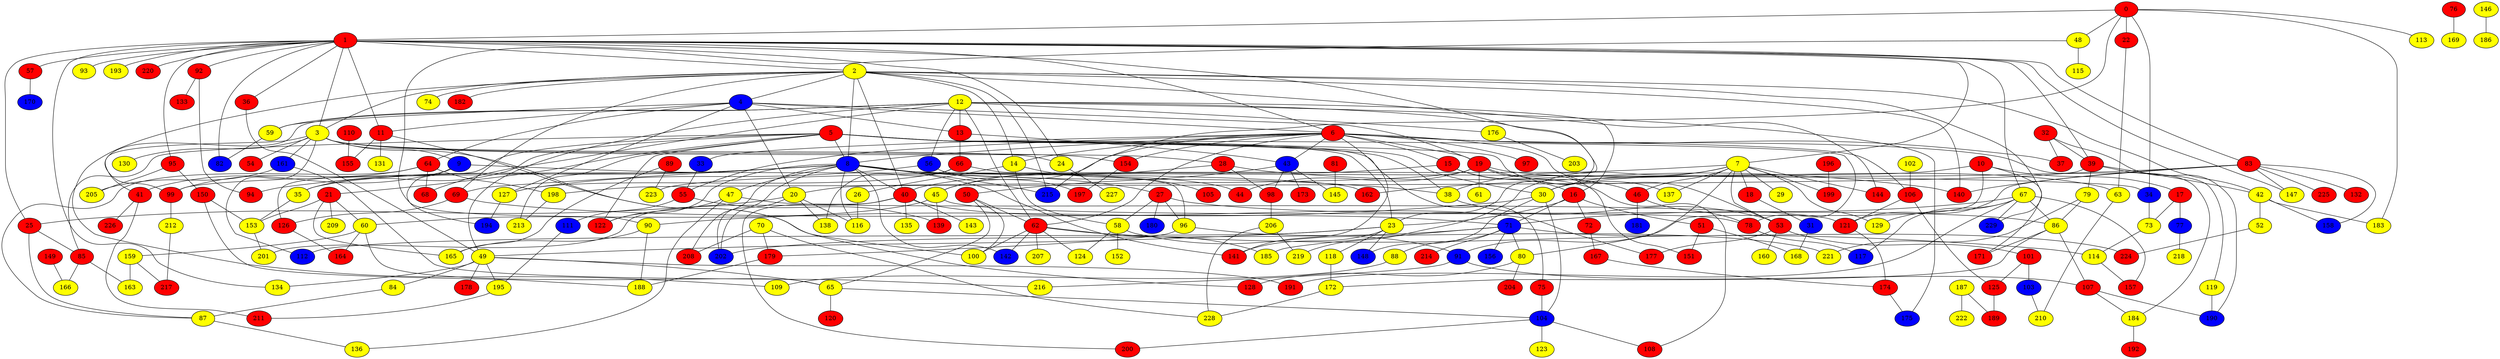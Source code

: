 graph {
0 [style = filled fillcolor = red];
1 [style = filled fillcolor = red];
2 [style = filled fillcolor = yellow];
3 [style = filled fillcolor = yellow];
4 [style = filled fillcolor = blue];
5 [style = filled fillcolor = red];
6 [style = filled fillcolor = red];
7 [style = filled fillcolor = yellow];
8 [style = filled fillcolor = blue];
9 [style = filled fillcolor = blue];
10 [style = filled fillcolor = red];
11 [style = filled fillcolor = red];
12 [style = filled fillcolor = yellow];
13 [style = filled fillcolor = red];
14 [style = filled fillcolor = yellow];
15 [style = filled fillcolor = red];
16 [style = filled fillcolor = red];
17 [style = filled fillcolor = red];
18 [style = filled fillcolor = red];
19 [style = filled fillcolor = red];
20 [style = filled fillcolor = yellow];
21 [style = filled fillcolor = red];
22 [style = filled fillcolor = red];
23 [style = filled fillcolor = yellow];
24 [style = filled fillcolor = yellow];
25 [style = filled fillcolor = red];
26 [style = filled fillcolor = yellow];
27 [style = filled fillcolor = red];
28 [style = filled fillcolor = red];
29 [style = filled fillcolor = yellow];
30 [style = filled fillcolor = yellow];
31 [style = filled fillcolor = blue];
32 [style = filled fillcolor = red];
33 [style = filled fillcolor = blue];
34 [style = filled fillcolor = blue];
35 [style = filled fillcolor = yellow];
36 [style = filled fillcolor = red];
37 [style = filled fillcolor = red];
38 [style = filled fillcolor = yellow];
39 [style = filled fillcolor = red];
40 [style = filled fillcolor = red];
41 [style = filled fillcolor = red];
42 [style = filled fillcolor = yellow];
43 [style = filled fillcolor = blue];
44 [style = filled fillcolor = red];
45 [style = filled fillcolor = yellow];
46 [style = filled fillcolor = red];
47 [style = filled fillcolor = yellow];
48 [style = filled fillcolor = yellow];
49 [style = filled fillcolor = yellow];
50 [style = filled fillcolor = red];
51 [style = filled fillcolor = red];
52 [style = filled fillcolor = yellow];
53 [style = filled fillcolor = red];
54 [style = filled fillcolor = red];
55 [style = filled fillcolor = red];
56 [style = filled fillcolor = blue];
57 [style = filled fillcolor = red];
58 [style = filled fillcolor = yellow];
59 [style = filled fillcolor = yellow];
60 [style = filled fillcolor = yellow];
61 [style = filled fillcolor = yellow];
62 [style = filled fillcolor = red];
63 [style = filled fillcolor = yellow];
64 [style = filled fillcolor = red];
65 [style = filled fillcolor = yellow];
66 [style = filled fillcolor = red];
67 [style = filled fillcolor = yellow];
68 [style = filled fillcolor = red];
69 [style = filled fillcolor = red];
70 [style = filled fillcolor = yellow];
71 [style = filled fillcolor = blue];
72 [style = filled fillcolor = red];
73 [style = filled fillcolor = yellow];
74 [style = filled fillcolor = yellow];
75 [style = filled fillcolor = red];
76 [style = filled fillcolor = red];
77 [style = filled fillcolor = blue];
78 [style = filled fillcolor = red];
79 [style = filled fillcolor = yellow];
80 [style = filled fillcolor = yellow];
81 [style = filled fillcolor = red];
82 [style = filled fillcolor = blue];
83 [style = filled fillcolor = red];
84 [style = filled fillcolor = yellow];
85 [style = filled fillcolor = red];
86 [style = filled fillcolor = yellow];
87 [style = filled fillcolor = yellow];
88 [style = filled fillcolor = yellow];
89 [style = filled fillcolor = red];
90 [style = filled fillcolor = yellow];
91 [style = filled fillcolor = blue];
92 [style = filled fillcolor = red];
93 [style = filled fillcolor = yellow];
94 [style = filled fillcolor = red];
95 [style = filled fillcolor = red];
96 [style = filled fillcolor = yellow];
97 [style = filled fillcolor = red];
98 [style = filled fillcolor = red];
99 [style = filled fillcolor = red];
100 [style = filled fillcolor = yellow];
101 [style = filled fillcolor = red];
102 [style = filled fillcolor = yellow];
103 [style = filled fillcolor = blue];
104 [style = filled fillcolor = blue];
105 [style = filled fillcolor = red];
106 [style = filled fillcolor = red];
107 [style = filled fillcolor = red];
108 [style = filled fillcolor = red];
109 [style = filled fillcolor = yellow];
110 [style = filled fillcolor = red];
111 [style = filled fillcolor = blue];
112 [style = filled fillcolor = blue];
113 [style = filled fillcolor = yellow];
114 [style = filled fillcolor = yellow];
115 [style = filled fillcolor = yellow];
116 [style = filled fillcolor = yellow];
117 [style = filled fillcolor = blue];
118 [style = filled fillcolor = yellow];
119 [style = filled fillcolor = yellow];
120 [style = filled fillcolor = red];
121 [style = filled fillcolor = red];
122 [style = filled fillcolor = red];
123 [style = filled fillcolor = yellow];
124 [style = filled fillcolor = yellow];
125 [style = filled fillcolor = red];
126 [style = filled fillcolor = red];
127 [style = filled fillcolor = yellow];
128 [style = filled fillcolor = red];
129 [style = filled fillcolor = yellow];
130 [style = filled fillcolor = yellow];
131 [style = filled fillcolor = yellow];
132 [style = filled fillcolor = red];
133 [style = filled fillcolor = red];
134 [style = filled fillcolor = yellow];
135 [style = filled fillcolor = yellow];
136 [style = filled fillcolor = yellow];
137 [style = filled fillcolor = yellow];
138 [style = filled fillcolor = yellow];
139 [style = filled fillcolor = red];
140 [style = filled fillcolor = red];
141 [style = filled fillcolor = red];
142 [style = filled fillcolor = blue];
143 [style = filled fillcolor = yellow];
144 [style = filled fillcolor = red];
145 [style = filled fillcolor = yellow];
146 [style = filled fillcolor = yellow];
147 [style = filled fillcolor = yellow];
148 [style = filled fillcolor = blue];
149 [style = filled fillcolor = red];
150 [style = filled fillcolor = red];
151 [style = filled fillcolor = red];
152 [style = filled fillcolor = yellow];
153 [style = filled fillcolor = yellow];
154 [style = filled fillcolor = red];
155 [style = filled fillcolor = red];
156 [style = filled fillcolor = blue];
157 [style = filled fillcolor = red];
158 [style = filled fillcolor = blue];
159 [style = filled fillcolor = yellow];
160 [style = filled fillcolor = yellow];
161 [style = filled fillcolor = blue];
162 [style = filled fillcolor = red];
163 [style = filled fillcolor = yellow];
164 [style = filled fillcolor = red];
165 [style = filled fillcolor = yellow];
166 [style = filled fillcolor = yellow];
167 [style = filled fillcolor = red];
168 [style = filled fillcolor = yellow];
169 [style = filled fillcolor = yellow];
170 [style = filled fillcolor = blue];
171 [style = filled fillcolor = red];
172 [style = filled fillcolor = yellow];
173 [style = filled fillcolor = red];
174 [style = filled fillcolor = red];
175 [style = filled fillcolor = blue];
176 [style = filled fillcolor = yellow];
177 [style = filled fillcolor = red];
178 [style = filled fillcolor = red];
179 [style = filled fillcolor = red];
180 [style = filled fillcolor = blue];
181 [style = filled fillcolor = blue];
182 [style = filled fillcolor = red];
183 [style = filled fillcolor = yellow];
184 [style = filled fillcolor = yellow];
185 [style = filled fillcolor = yellow];
186 [style = filled fillcolor = yellow];
187 [style = filled fillcolor = yellow];
188 [style = filled fillcolor = yellow];
189 [style = filled fillcolor = red];
190 [style = filled fillcolor = blue];
191 [style = filled fillcolor = red];
192 [style = filled fillcolor = red];
193 [style = filled fillcolor = yellow];
194 [style = filled fillcolor = blue];
195 [style = filled fillcolor = yellow];
196 [style = filled fillcolor = red];
197 [style = filled fillcolor = red];
198 [style = filled fillcolor = yellow];
199 [style = filled fillcolor = red];
200 [style = filled fillcolor = red];
201 [style = filled fillcolor = yellow];
202 [style = filled fillcolor = blue];
203 [style = filled fillcolor = yellow];
204 [style = filled fillcolor = red];
205 [style = filled fillcolor = yellow];
206 [style = filled fillcolor = yellow];
207 [style = filled fillcolor = yellow];
208 [style = filled fillcolor = red];
209 [style = filled fillcolor = yellow];
210 [style = filled fillcolor = yellow];
211 [style = filled fillcolor = red];
212 [style = filled fillcolor = yellow];
213 [style = filled fillcolor = yellow];
214 [style = filled fillcolor = red];
215 [style = filled fillcolor = blue];
216 [style = filled fillcolor = yellow];
217 [style = filled fillcolor = red];
218 [style = filled fillcolor = yellow];
219 [style = filled fillcolor = yellow];
220 [style = filled fillcolor = red];
221 [style = filled fillcolor = yellow];
222 [style = filled fillcolor = yellow];
223 [style = filled fillcolor = yellow];
224 [style = filled fillcolor = red];
225 [style = filled fillcolor = red];
226 [style = filled fillcolor = red];
227 [style = filled fillcolor = yellow];
228 [style = filled fillcolor = yellow];
229 [style = filled fillcolor = blue];
0 -- 48;
0 -- 34;
0 -- 22;
0 -- 1;
0 -- 113;
0 -- 183;
0 -- 215;
1 -- 2;
1 -- 3;
1 -- 6;
1 -- 7;
1 -- 11;
1 -- 24;
1 -- 25;
1 -- 36;
1 -- 38;
1 -- 39;
1 -- 57;
1 -- 67;
1 -- 82;
1 -- 83;
1 -- 92;
1 -- 93;
1 -- 95;
1 -- 134;
1 -- 147;
1 -- 193;
1 -- 220;
2 -- 3;
2 -- 4;
2 -- 8;
2 -- 14;
2 -- 40;
2 -- 42;
2 -- 69;
2 -- 74;
2 -- 109;
2 -- 140;
2 -- 144;
2 -- 182;
2 -- 215;
2 -- 229;
3 -- 9;
3 -- 24;
3 -- 28;
3 -- 41;
3 -- 54;
3 -- 100;
3 -- 112;
3 -- 130;
3 -- 154;
3 -- 161;
4 -- 6;
4 -- 11;
4 -- 13;
4 -- 19;
4 -- 20;
4 -- 59;
4 -- 64;
4 -- 127;
5 -- 8;
5 -- 21;
5 -- 23;
5 -- 30;
5 -- 35;
5 -- 38;
5 -- 75;
5 -- 78;
5 -- 85;
5 -- 122;
5 -- 126;
5 -- 137;
5 -- 213;
6 -- 8;
6 -- 14;
6 -- 15;
6 -- 19;
6 -- 33;
6 -- 37;
6 -- 43;
6 -- 45;
6 -- 53;
6 -- 55;
6 -- 62;
6 -- 97;
6 -- 106;
6 -- 141;
6 -- 154;
6 -- 184;
7 -- 18;
7 -- 29;
7 -- 30;
7 -- 46;
7 -- 53;
7 -- 80;
7 -- 129;
7 -- 137;
7 -- 144;
7 -- 199;
7 -- 219;
7 -- 223;
8 -- 27;
8 -- 34;
8 -- 35;
8 -- 38;
8 -- 40;
8 -- 44;
8 -- 47;
8 -- 69;
8 -- 94;
8 -- 99;
8 -- 116;
8 -- 122;
8 -- 141;
8 -- 142;
8 -- 202;
8 -- 208;
8 -- 215;
9 -- 41;
9 -- 162;
9 -- 194;
10 -- 17;
10 -- 30;
10 -- 91;
10 -- 171;
11 -- 128;
11 -- 131;
11 -- 155;
12 -- 13;
12 -- 16;
12 -- 23;
12 -- 49;
12 -- 56;
12 -- 59;
12 -- 62;
12 -- 68;
12 -- 99;
12 -- 175;
12 -- 176;
13 -- 43;
13 -- 66;
14 -- 26;
14 -- 58;
14 -- 105;
15 -- 16;
15 -- 40;
15 -- 108;
16 -- 23;
16 -- 51;
16 -- 71;
16 -- 72;
17 -- 73;
17 -- 77;
18 -- 31;
19 -- 20;
19 -- 44;
19 -- 46;
19 -- 61;
19 -- 63;
19 -- 151;
20 -- 25;
20 -- 116;
20 -- 138;
20 -- 202;
21 -- 60;
21 -- 153;
21 -- 165;
21 -- 209;
22 -- 63;
23 -- 49;
23 -- 112;
23 -- 118;
23 -- 141;
23 -- 148;
24 -- 227;
25 -- 85;
25 -- 87;
26 -- 116;
27 -- 58;
27 -- 86;
27 -- 96;
27 -- 180;
28 -- 45;
28 -- 98;
28 -- 140;
30 -- 90;
30 -- 104;
30 -- 148;
31 -- 168;
32 -- 37;
32 -- 39;
32 -- 190;
33 -- 55;
34 -- 73;
35 -- 153;
36 -- 49;
38 -- 53;
39 -- 42;
39 -- 79;
39 -- 119;
39 -- 198;
40 -- 135;
40 -- 143;
40 -- 177;
40 -- 200;
40 -- 201;
41 -- 211;
41 -- 226;
42 -- 52;
42 -- 158;
42 -- 183;
43 -- 50;
43 -- 98;
43 -- 145;
43 -- 173;
45 -- 60;
45 -- 78;
45 -- 139;
46 -- 78;
46 -- 181;
47 -- 121;
47 -- 122;
47 -- 136;
48 -- 90;
48 -- 115;
49 -- 65;
49 -- 84;
49 -- 134;
49 -- 178;
49 -- 191;
49 -- 195;
50 -- 62;
50 -- 65;
50 -- 100;
51 -- 151;
51 -- 168;
52 -- 224;
53 -- 101;
53 -- 160;
53 -- 177;
55 -- 111;
55 -- 139;
56 -- 127;
56 -- 197;
57 -- 170;
58 -- 91;
58 -- 124;
58 -- 152;
59 -- 82;
60 -- 65;
60 -- 159;
60 -- 164;
62 -- 100;
62 -- 114;
62 -- 124;
62 -- 142;
62 -- 185;
62 -- 207;
63 -- 210;
64 -- 68;
64 -- 87;
64 -- 99;
64 -- 198;
65 -- 104;
65 -- 120;
66 -- 96;
66 -- 127;
66 -- 138;
67 -- 71;
67 -- 86;
67 -- 117;
67 -- 129;
67 -- 157;
67 -- 191;
67 -- 229;
69 -- 71;
69 -- 126;
70 -- 179;
70 -- 208;
70 -- 228;
71 -- 80;
71 -- 88;
71 -- 156;
71 -- 185;
71 -- 202;
71 -- 214;
71 -- 224;
72 -- 167;
73 -- 114;
75 -- 104;
76 -- 169;
77 -- 218;
78 -- 117;
79 -- 86;
79 -- 221;
80 -- 128;
80 -- 204;
81 -- 145;
83 -- 121;
83 -- 132;
83 -- 140;
83 -- 147;
83 -- 158;
83 -- 162;
83 -- 225;
84 -- 87;
85 -- 163;
85 -- 166;
86 -- 107;
86 -- 171;
86 -- 172;
87 -- 136;
88 -- 109;
89 -- 165;
89 -- 223;
90 -- 165;
90 -- 188;
91 -- 107;
91 -- 216;
92 -- 94;
92 -- 133;
95 -- 150;
95 -- 205;
96 -- 179;
96 -- 221;
98 -- 206;
99 -- 212;
101 -- 103;
101 -- 125;
102 -- 106;
103 -- 210;
104 -- 108;
104 -- 123;
104 -- 200;
106 -- 121;
106 -- 125;
107 -- 184;
107 -- 190;
110 -- 155;
111 -- 195;
114 -- 157;
118 -- 172;
119 -- 190;
121 -- 174;
125 -- 189;
126 -- 164;
127 -- 194;
146 -- 186;
149 -- 166;
150 -- 153;
150 -- 188;
153 -- 201;
154 -- 197;
159 -- 163;
159 -- 217;
161 -- 205;
161 -- 216;
167 -- 174;
172 -- 228;
174 -- 175;
176 -- 203;
179 -- 188;
184 -- 192;
187 -- 189;
187 -- 222;
195 -- 211;
196 -- 199;
198 -- 213;
206 -- 219;
206 -- 228;
212 -- 217;
}
